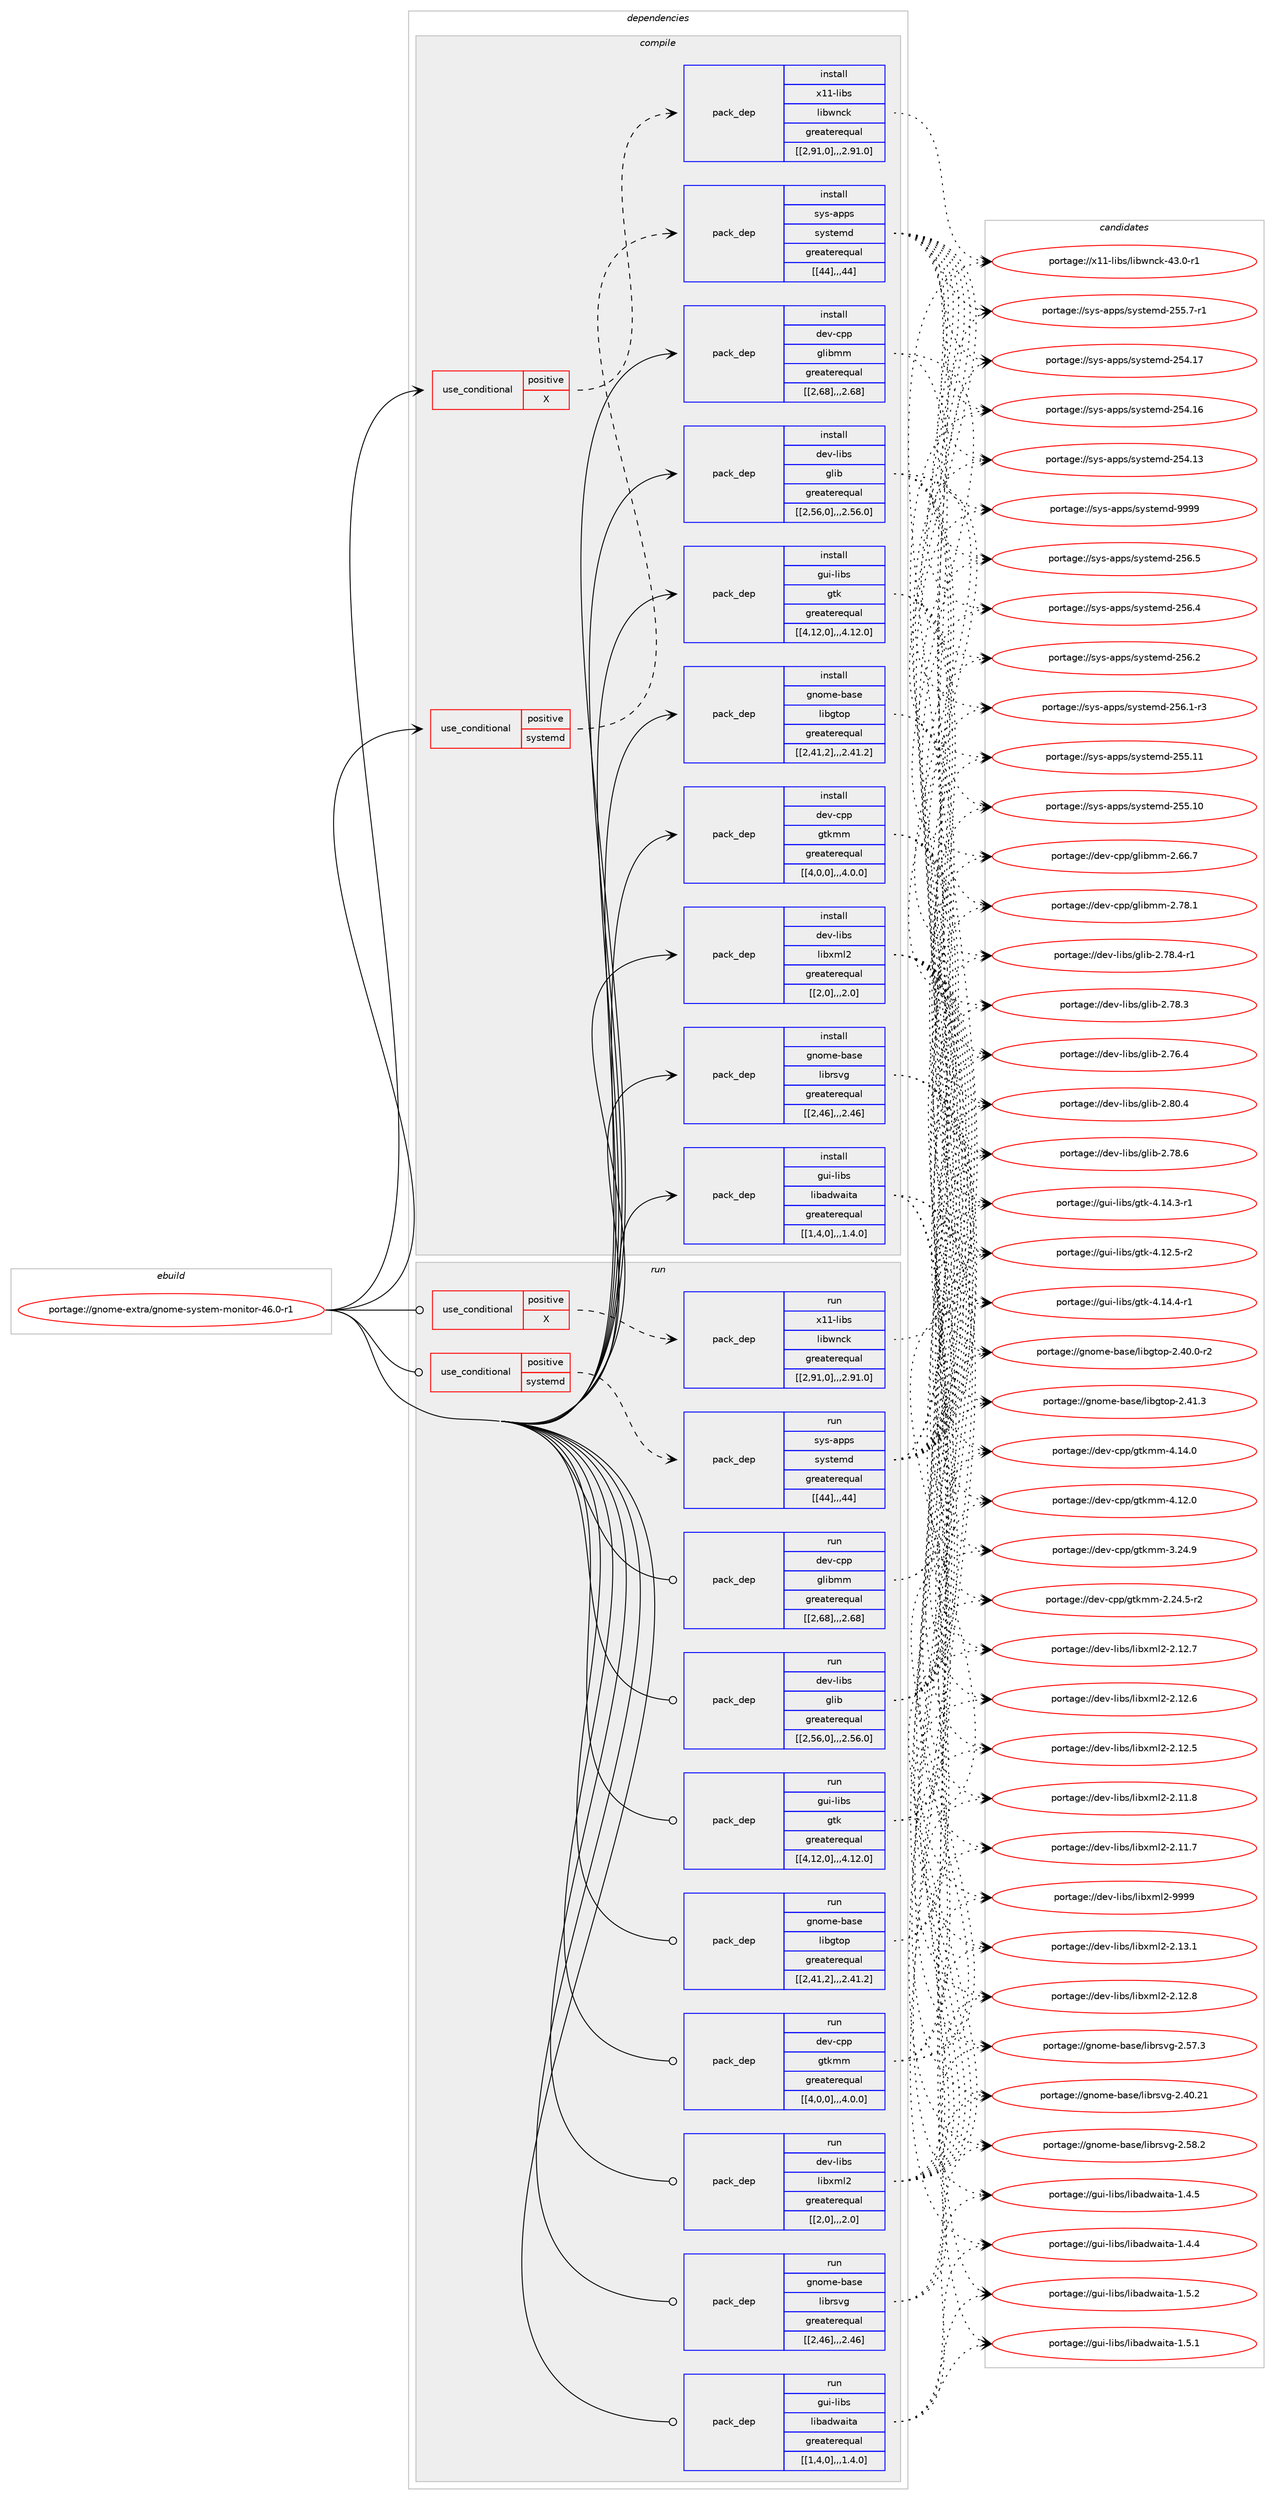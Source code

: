 digraph prolog {

# *************
# Graph options
# *************

newrank=true;
concentrate=true;
compound=true;
graph [rankdir=LR,fontname=Helvetica,fontsize=10,ranksep=1.5];#, ranksep=2.5, nodesep=0.2];
edge  [arrowhead=vee];
node  [fontname=Helvetica,fontsize=10];

# **********
# The ebuild
# **********

subgraph cluster_leftcol {
color=gray;
label=<<i>ebuild</i>>;
id [label="portage://gnome-extra/gnome-system-monitor-46.0-r1", color=red, width=4, href="../gnome-extra/gnome-system-monitor-46.0-r1.svg"];
}

# ****************
# The dependencies
# ****************

subgraph cluster_midcol {
color=gray;
label=<<i>dependencies</i>>;
subgraph cluster_compile {
fillcolor="#eeeeee";
style=filled;
label=<<i>compile</i>>;
subgraph cond67714 {
dependency244703 [label=<<TABLE BORDER="0" CELLBORDER="1" CELLSPACING="0" CELLPADDING="4"><TR><TD ROWSPAN="3" CELLPADDING="10">use_conditional</TD></TR><TR><TD>positive</TD></TR><TR><TD>X</TD></TR></TABLE>>, shape=none, color=red];
subgraph pack175470 {
dependency244704 [label=<<TABLE BORDER="0" CELLBORDER="1" CELLSPACING="0" CELLPADDING="4" WIDTH="220"><TR><TD ROWSPAN="6" CELLPADDING="30">pack_dep</TD></TR><TR><TD WIDTH="110">install</TD></TR><TR><TD>x11-libs</TD></TR><TR><TD>libwnck</TD></TR><TR><TD>greaterequal</TD></TR><TR><TD>[[2,91,0],,,2.91.0]</TD></TR></TABLE>>, shape=none, color=blue];
}
dependency244703:e -> dependency244704:w [weight=20,style="dashed",arrowhead="vee"];
}
id:e -> dependency244703:w [weight=20,style="solid",arrowhead="vee"];
subgraph cond67715 {
dependency244705 [label=<<TABLE BORDER="0" CELLBORDER="1" CELLSPACING="0" CELLPADDING="4"><TR><TD ROWSPAN="3" CELLPADDING="10">use_conditional</TD></TR><TR><TD>positive</TD></TR><TR><TD>systemd</TD></TR></TABLE>>, shape=none, color=red];
subgraph pack175471 {
dependency244706 [label=<<TABLE BORDER="0" CELLBORDER="1" CELLSPACING="0" CELLPADDING="4" WIDTH="220"><TR><TD ROWSPAN="6" CELLPADDING="30">pack_dep</TD></TR><TR><TD WIDTH="110">install</TD></TR><TR><TD>sys-apps</TD></TR><TR><TD>systemd</TD></TR><TR><TD>greaterequal</TD></TR><TR><TD>[[44],,,44]</TD></TR></TABLE>>, shape=none, color=blue];
}
dependency244705:e -> dependency244706:w [weight=20,style="dashed",arrowhead="vee"];
}
id:e -> dependency244705:w [weight=20,style="solid",arrowhead="vee"];
subgraph pack175472 {
dependency244707 [label=<<TABLE BORDER="0" CELLBORDER="1" CELLSPACING="0" CELLPADDING="4" WIDTH="220"><TR><TD ROWSPAN="6" CELLPADDING="30">pack_dep</TD></TR><TR><TD WIDTH="110">install</TD></TR><TR><TD>dev-cpp</TD></TR><TR><TD>glibmm</TD></TR><TR><TD>greaterequal</TD></TR><TR><TD>[[2,68],,,2.68]</TD></TR></TABLE>>, shape=none, color=blue];
}
id:e -> dependency244707:w [weight=20,style="solid",arrowhead="vee"];
subgraph pack175473 {
dependency244708 [label=<<TABLE BORDER="0" CELLBORDER="1" CELLSPACING="0" CELLPADDING="4" WIDTH="220"><TR><TD ROWSPAN="6" CELLPADDING="30">pack_dep</TD></TR><TR><TD WIDTH="110">install</TD></TR><TR><TD>dev-cpp</TD></TR><TR><TD>gtkmm</TD></TR><TR><TD>greaterequal</TD></TR><TR><TD>[[4,0,0],,,4.0.0]</TD></TR></TABLE>>, shape=none, color=blue];
}
id:e -> dependency244708:w [weight=20,style="solid",arrowhead="vee"];
subgraph pack175474 {
dependency244709 [label=<<TABLE BORDER="0" CELLBORDER="1" CELLSPACING="0" CELLPADDING="4" WIDTH="220"><TR><TD ROWSPAN="6" CELLPADDING="30">pack_dep</TD></TR><TR><TD WIDTH="110">install</TD></TR><TR><TD>dev-libs</TD></TR><TR><TD>glib</TD></TR><TR><TD>greaterequal</TD></TR><TR><TD>[[2,56,0],,,2.56.0]</TD></TR></TABLE>>, shape=none, color=blue];
}
id:e -> dependency244709:w [weight=20,style="solid",arrowhead="vee"];
subgraph pack175475 {
dependency244710 [label=<<TABLE BORDER="0" CELLBORDER="1" CELLSPACING="0" CELLPADDING="4" WIDTH="220"><TR><TD ROWSPAN="6" CELLPADDING="30">pack_dep</TD></TR><TR><TD WIDTH="110">install</TD></TR><TR><TD>dev-libs</TD></TR><TR><TD>libxml2</TD></TR><TR><TD>greaterequal</TD></TR><TR><TD>[[2,0],,,2.0]</TD></TR></TABLE>>, shape=none, color=blue];
}
id:e -> dependency244710:w [weight=20,style="solid",arrowhead="vee"];
subgraph pack175476 {
dependency244711 [label=<<TABLE BORDER="0" CELLBORDER="1" CELLSPACING="0" CELLPADDING="4" WIDTH="220"><TR><TD ROWSPAN="6" CELLPADDING="30">pack_dep</TD></TR><TR><TD WIDTH="110">install</TD></TR><TR><TD>gnome-base</TD></TR><TR><TD>libgtop</TD></TR><TR><TD>greaterequal</TD></TR><TR><TD>[[2,41,2],,,2.41.2]</TD></TR></TABLE>>, shape=none, color=blue];
}
id:e -> dependency244711:w [weight=20,style="solid",arrowhead="vee"];
subgraph pack175477 {
dependency244712 [label=<<TABLE BORDER="0" CELLBORDER="1" CELLSPACING="0" CELLPADDING="4" WIDTH="220"><TR><TD ROWSPAN="6" CELLPADDING="30">pack_dep</TD></TR><TR><TD WIDTH="110">install</TD></TR><TR><TD>gnome-base</TD></TR><TR><TD>librsvg</TD></TR><TR><TD>greaterequal</TD></TR><TR><TD>[[2,46],,,2.46]</TD></TR></TABLE>>, shape=none, color=blue];
}
id:e -> dependency244712:w [weight=20,style="solid",arrowhead="vee"];
subgraph pack175478 {
dependency244713 [label=<<TABLE BORDER="0" CELLBORDER="1" CELLSPACING="0" CELLPADDING="4" WIDTH="220"><TR><TD ROWSPAN="6" CELLPADDING="30">pack_dep</TD></TR><TR><TD WIDTH="110">install</TD></TR><TR><TD>gui-libs</TD></TR><TR><TD>gtk</TD></TR><TR><TD>greaterequal</TD></TR><TR><TD>[[4,12,0],,,4.12.0]</TD></TR></TABLE>>, shape=none, color=blue];
}
id:e -> dependency244713:w [weight=20,style="solid",arrowhead="vee"];
subgraph pack175479 {
dependency244714 [label=<<TABLE BORDER="0" CELLBORDER="1" CELLSPACING="0" CELLPADDING="4" WIDTH="220"><TR><TD ROWSPAN="6" CELLPADDING="30">pack_dep</TD></TR><TR><TD WIDTH="110">install</TD></TR><TR><TD>gui-libs</TD></TR><TR><TD>libadwaita</TD></TR><TR><TD>greaterequal</TD></TR><TR><TD>[[1,4,0],,,1.4.0]</TD></TR></TABLE>>, shape=none, color=blue];
}
id:e -> dependency244714:w [weight=20,style="solid",arrowhead="vee"];
}
subgraph cluster_compileandrun {
fillcolor="#eeeeee";
style=filled;
label=<<i>compile and run</i>>;
}
subgraph cluster_run {
fillcolor="#eeeeee";
style=filled;
label=<<i>run</i>>;
subgraph cond67716 {
dependency244715 [label=<<TABLE BORDER="0" CELLBORDER="1" CELLSPACING="0" CELLPADDING="4"><TR><TD ROWSPAN="3" CELLPADDING="10">use_conditional</TD></TR><TR><TD>positive</TD></TR><TR><TD>X</TD></TR></TABLE>>, shape=none, color=red];
subgraph pack175480 {
dependency244716 [label=<<TABLE BORDER="0" CELLBORDER="1" CELLSPACING="0" CELLPADDING="4" WIDTH="220"><TR><TD ROWSPAN="6" CELLPADDING="30">pack_dep</TD></TR><TR><TD WIDTH="110">run</TD></TR><TR><TD>x11-libs</TD></TR><TR><TD>libwnck</TD></TR><TR><TD>greaterequal</TD></TR><TR><TD>[[2,91,0],,,2.91.0]</TD></TR></TABLE>>, shape=none, color=blue];
}
dependency244715:e -> dependency244716:w [weight=20,style="dashed",arrowhead="vee"];
}
id:e -> dependency244715:w [weight=20,style="solid",arrowhead="odot"];
subgraph cond67717 {
dependency244717 [label=<<TABLE BORDER="0" CELLBORDER="1" CELLSPACING="0" CELLPADDING="4"><TR><TD ROWSPAN="3" CELLPADDING="10">use_conditional</TD></TR><TR><TD>positive</TD></TR><TR><TD>systemd</TD></TR></TABLE>>, shape=none, color=red];
subgraph pack175481 {
dependency244718 [label=<<TABLE BORDER="0" CELLBORDER="1" CELLSPACING="0" CELLPADDING="4" WIDTH="220"><TR><TD ROWSPAN="6" CELLPADDING="30">pack_dep</TD></TR><TR><TD WIDTH="110">run</TD></TR><TR><TD>sys-apps</TD></TR><TR><TD>systemd</TD></TR><TR><TD>greaterequal</TD></TR><TR><TD>[[44],,,44]</TD></TR></TABLE>>, shape=none, color=blue];
}
dependency244717:e -> dependency244718:w [weight=20,style="dashed",arrowhead="vee"];
}
id:e -> dependency244717:w [weight=20,style="solid",arrowhead="odot"];
subgraph pack175482 {
dependency244719 [label=<<TABLE BORDER="0" CELLBORDER="1" CELLSPACING="0" CELLPADDING="4" WIDTH="220"><TR><TD ROWSPAN="6" CELLPADDING="30">pack_dep</TD></TR><TR><TD WIDTH="110">run</TD></TR><TR><TD>dev-cpp</TD></TR><TR><TD>glibmm</TD></TR><TR><TD>greaterequal</TD></TR><TR><TD>[[2,68],,,2.68]</TD></TR></TABLE>>, shape=none, color=blue];
}
id:e -> dependency244719:w [weight=20,style="solid",arrowhead="odot"];
subgraph pack175483 {
dependency244720 [label=<<TABLE BORDER="0" CELLBORDER="1" CELLSPACING="0" CELLPADDING="4" WIDTH="220"><TR><TD ROWSPAN="6" CELLPADDING="30">pack_dep</TD></TR><TR><TD WIDTH="110">run</TD></TR><TR><TD>dev-cpp</TD></TR><TR><TD>gtkmm</TD></TR><TR><TD>greaterequal</TD></TR><TR><TD>[[4,0,0],,,4.0.0]</TD></TR></TABLE>>, shape=none, color=blue];
}
id:e -> dependency244720:w [weight=20,style="solid",arrowhead="odot"];
subgraph pack175484 {
dependency244721 [label=<<TABLE BORDER="0" CELLBORDER="1" CELLSPACING="0" CELLPADDING="4" WIDTH="220"><TR><TD ROWSPAN="6" CELLPADDING="30">pack_dep</TD></TR><TR><TD WIDTH="110">run</TD></TR><TR><TD>dev-libs</TD></TR><TR><TD>glib</TD></TR><TR><TD>greaterequal</TD></TR><TR><TD>[[2,56,0],,,2.56.0]</TD></TR></TABLE>>, shape=none, color=blue];
}
id:e -> dependency244721:w [weight=20,style="solid",arrowhead="odot"];
subgraph pack175485 {
dependency244722 [label=<<TABLE BORDER="0" CELLBORDER="1" CELLSPACING="0" CELLPADDING="4" WIDTH="220"><TR><TD ROWSPAN="6" CELLPADDING="30">pack_dep</TD></TR><TR><TD WIDTH="110">run</TD></TR><TR><TD>dev-libs</TD></TR><TR><TD>libxml2</TD></TR><TR><TD>greaterequal</TD></TR><TR><TD>[[2,0],,,2.0]</TD></TR></TABLE>>, shape=none, color=blue];
}
id:e -> dependency244722:w [weight=20,style="solid",arrowhead="odot"];
subgraph pack175486 {
dependency244723 [label=<<TABLE BORDER="0" CELLBORDER="1" CELLSPACING="0" CELLPADDING="4" WIDTH="220"><TR><TD ROWSPAN="6" CELLPADDING="30">pack_dep</TD></TR><TR><TD WIDTH="110">run</TD></TR><TR><TD>gnome-base</TD></TR><TR><TD>libgtop</TD></TR><TR><TD>greaterequal</TD></TR><TR><TD>[[2,41,2],,,2.41.2]</TD></TR></TABLE>>, shape=none, color=blue];
}
id:e -> dependency244723:w [weight=20,style="solid",arrowhead="odot"];
subgraph pack175487 {
dependency244724 [label=<<TABLE BORDER="0" CELLBORDER="1" CELLSPACING="0" CELLPADDING="4" WIDTH="220"><TR><TD ROWSPAN="6" CELLPADDING="30">pack_dep</TD></TR><TR><TD WIDTH="110">run</TD></TR><TR><TD>gnome-base</TD></TR><TR><TD>librsvg</TD></TR><TR><TD>greaterequal</TD></TR><TR><TD>[[2,46],,,2.46]</TD></TR></TABLE>>, shape=none, color=blue];
}
id:e -> dependency244724:w [weight=20,style="solid",arrowhead="odot"];
subgraph pack175488 {
dependency244725 [label=<<TABLE BORDER="0" CELLBORDER="1" CELLSPACING="0" CELLPADDING="4" WIDTH="220"><TR><TD ROWSPAN="6" CELLPADDING="30">pack_dep</TD></TR><TR><TD WIDTH="110">run</TD></TR><TR><TD>gui-libs</TD></TR><TR><TD>gtk</TD></TR><TR><TD>greaterequal</TD></TR><TR><TD>[[4,12,0],,,4.12.0]</TD></TR></TABLE>>, shape=none, color=blue];
}
id:e -> dependency244725:w [weight=20,style="solid",arrowhead="odot"];
subgraph pack175489 {
dependency244726 [label=<<TABLE BORDER="0" CELLBORDER="1" CELLSPACING="0" CELLPADDING="4" WIDTH="220"><TR><TD ROWSPAN="6" CELLPADDING="30">pack_dep</TD></TR><TR><TD WIDTH="110">run</TD></TR><TR><TD>gui-libs</TD></TR><TR><TD>libadwaita</TD></TR><TR><TD>greaterequal</TD></TR><TR><TD>[[1,4,0],,,1.4.0]</TD></TR></TABLE>>, shape=none, color=blue];
}
id:e -> dependency244726:w [weight=20,style="solid",arrowhead="odot"];
}
}

# **************
# The candidates
# **************

subgraph cluster_choices {
rank=same;
color=gray;
label=<<i>candidates</i>>;

subgraph choice175470 {
color=black;
nodesep=1;
choice1204949451081059811547108105981191109910745525146484511449 [label="portage://x11-libs/libwnck-43.0-r1", color=red, width=4,href="../x11-libs/libwnck-43.0-r1.svg"];
dependency244704:e -> choice1204949451081059811547108105981191109910745525146484511449:w [style=dotted,weight="100"];
}
subgraph choice175471 {
color=black;
nodesep=1;
choice1151211154597112112115471151211151161011091004557575757 [label="portage://sys-apps/systemd-9999", color=red, width=4,href="../sys-apps/systemd-9999.svg"];
choice115121115459711211211547115121115116101109100455053544653 [label="portage://sys-apps/systemd-256.5", color=red, width=4,href="../sys-apps/systemd-256.5.svg"];
choice115121115459711211211547115121115116101109100455053544652 [label="portage://sys-apps/systemd-256.4", color=red, width=4,href="../sys-apps/systemd-256.4.svg"];
choice115121115459711211211547115121115116101109100455053544650 [label="portage://sys-apps/systemd-256.2", color=red, width=4,href="../sys-apps/systemd-256.2.svg"];
choice1151211154597112112115471151211151161011091004550535446494511451 [label="portage://sys-apps/systemd-256.1-r3", color=red, width=4,href="../sys-apps/systemd-256.1-r3.svg"];
choice11512111545971121121154711512111511610110910045505353464949 [label="portage://sys-apps/systemd-255.11", color=red, width=4,href="../sys-apps/systemd-255.11.svg"];
choice11512111545971121121154711512111511610110910045505353464948 [label="portage://sys-apps/systemd-255.10", color=red, width=4,href="../sys-apps/systemd-255.10.svg"];
choice1151211154597112112115471151211151161011091004550535346554511449 [label="portage://sys-apps/systemd-255.7-r1", color=red, width=4,href="../sys-apps/systemd-255.7-r1.svg"];
choice11512111545971121121154711512111511610110910045505352464955 [label="portage://sys-apps/systemd-254.17", color=red, width=4,href="../sys-apps/systemd-254.17.svg"];
choice11512111545971121121154711512111511610110910045505352464954 [label="portage://sys-apps/systemd-254.16", color=red, width=4,href="../sys-apps/systemd-254.16.svg"];
choice11512111545971121121154711512111511610110910045505352464951 [label="portage://sys-apps/systemd-254.13", color=red, width=4,href="../sys-apps/systemd-254.13.svg"];
dependency244706:e -> choice1151211154597112112115471151211151161011091004557575757:w [style=dotted,weight="100"];
dependency244706:e -> choice115121115459711211211547115121115116101109100455053544653:w [style=dotted,weight="100"];
dependency244706:e -> choice115121115459711211211547115121115116101109100455053544652:w [style=dotted,weight="100"];
dependency244706:e -> choice115121115459711211211547115121115116101109100455053544650:w [style=dotted,weight="100"];
dependency244706:e -> choice1151211154597112112115471151211151161011091004550535446494511451:w [style=dotted,weight="100"];
dependency244706:e -> choice11512111545971121121154711512111511610110910045505353464949:w [style=dotted,weight="100"];
dependency244706:e -> choice11512111545971121121154711512111511610110910045505353464948:w [style=dotted,weight="100"];
dependency244706:e -> choice1151211154597112112115471151211151161011091004550535346554511449:w [style=dotted,weight="100"];
dependency244706:e -> choice11512111545971121121154711512111511610110910045505352464955:w [style=dotted,weight="100"];
dependency244706:e -> choice11512111545971121121154711512111511610110910045505352464954:w [style=dotted,weight="100"];
dependency244706:e -> choice11512111545971121121154711512111511610110910045505352464951:w [style=dotted,weight="100"];
}
subgraph choice175472 {
color=black;
nodesep=1;
choice1001011184599112112471031081059810910945504655564649 [label="portage://dev-cpp/glibmm-2.78.1", color=red, width=4,href="../dev-cpp/glibmm-2.78.1.svg"];
choice1001011184599112112471031081059810910945504654544655 [label="portage://dev-cpp/glibmm-2.66.7", color=red, width=4,href="../dev-cpp/glibmm-2.66.7.svg"];
dependency244707:e -> choice1001011184599112112471031081059810910945504655564649:w [style=dotted,weight="100"];
dependency244707:e -> choice1001011184599112112471031081059810910945504654544655:w [style=dotted,weight="100"];
}
subgraph choice175473 {
color=black;
nodesep=1;
choice10010111845991121124710311610710910945524649524648 [label="portage://dev-cpp/gtkmm-4.14.0", color=red, width=4,href="../dev-cpp/gtkmm-4.14.0.svg"];
choice10010111845991121124710311610710910945524649504648 [label="portage://dev-cpp/gtkmm-4.12.0", color=red, width=4,href="../dev-cpp/gtkmm-4.12.0.svg"];
choice10010111845991121124710311610710910945514650524657 [label="portage://dev-cpp/gtkmm-3.24.9", color=red, width=4,href="../dev-cpp/gtkmm-3.24.9.svg"];
choice100101118459911211247103116107109109455046505246534511450 [label="portage://dev-cpp/gtkmm-2.24.5-r2", color=red, width=4,href="../dev-cpp/gtkmm-2.24.5-r2.svg"];
dependency244708:e -> choice10010111845991121124710311610710910945524649524648:w [style=dotted,weight="100"];
dependency244708:e -> choice10010111845991121124710311610710910945524649504648:w [style=dotted,weight="100"];
dependency244708:e -> choice10010111845991121124710311610710910945514650524657:w [style=dotted,weight="100"];
dependency244708:e -> choice100101118459911211247103116107109109455046505246534511450:w [style=dotted,weight="100"];
}
subgraph choice175474 {
color=black;
nodesep=1;
choice1001011184510810598115471031081059845504656484652 [label="portage://dev-libs/glib-2.80.4", color=red, width=4,href="../dev-libs/glib-2.80.4.svg"];
choice1001011184510810598115471031081059845504655564654 [label="portage://dev-libs/glib-2.78.6", color=red, width=4,href="../dev-libs/glib-2.78.6.svg"];
choice10010111845108105981154710310810598455046555646524511449 [label="portage://dev-libs/glib-2.78.4-r1", color=red, width=4,href="../dev-libs/glib-2.78.4-r1.svg"];
choice1001011184510810598115471031081059845504655564651 [label="portage://dev-libs/glib-2.78.3", color=red, width=4,href="../dev-libs/glib-2.78.3.svg"];
choice1001011184510810598115471031081059845504655544652 [label="portage://dev-libs/glib-2.76.4", color=red, width=4,href="../dev-libs/glib-2.76.4.svg"];
dependency244709:e -> choice1001011184510810598115471031081059845504656484652:w [style=dotted,weight="100"];
dependency244709:e -> choice1001011184510810598115471031081059845504655564654:w [style=dotted,weight="100"];
dependency244709:e -> choice10010111845108105981154710310810598455046555646524511449:w [style=dotted,weight="100"];
dependency244709:e -> choice1001011184510810598115471031081059845504655564651:w [style=dotted,weight="100"];
dependency244709:e -> choice1001011184510810598115471031081059845504655544652:w [style=dotted,weight="100"];
}
subgraph choice175475 {
color=black;
nodesep=1;
choice10010111845108105981154710810598120109108504557575757 [label="portage://dev-libs/libxml2-9999", color=red, width=4,href="../dev-libs/libxml2-9999.svg"];
choice100101118451081059811547108105981201091085045504649514649 [label="portage://dev-libs/libxml2-2.13.1", color=red, width=4,href="../dev-libs/libxml2-2.13.1.svg"];
choice100101118451081059811547108105981201091085045504649504656 [label="portage://dev-libs/libxml2-2.12.8", color=red, width=4,href="../dev-libs/libxml2-2.12.8.svg"];
choice100101118451081059811547108105981201091085045504649504655 [label="portage://dev-libs/libxml2-2.12.7", color=red, width=4,href="../dev-libs/libxml2-2.12.7.svg"];
choice100101118451081059811547108105981201091085045504649504654 [label="portage://dev-libs/libxml2-2.12.6", color=red, width=4,href="../dev-libs/libxml2-2.12.6.svg"];
choice100101118451081059811547108105981201091085045504649504653 [label="portage://dev-libs/libxml2-2.12.5", color=red, width=4,href="../dev-libs/libxml2-2.12.5.svg"];
choice100101118451081059811547108105981201091085045504649494656 [label="portage://dev-libs/libxml2-2.11.8", color=red, width=4,href="../dev-libs/libxml2-2.11.8.svg"];
choice100101118451081059811547108105981201091085045504649494655 [label="portage://dev-libs/libxml2-2.11.7", color=red, width=4,href="../dev-libs/libxml2-2.11.7.svg"];
dependency244710:e -> choice10010111845108105981154710810598120109108504557575757:w [style=dotted,weight="100"];
dependency244710:e -> choice100101118451081059811547108105981201091085045504649514649:w [style=dotted,weight="100"];
dependency244710:e -> choice100101118451081059811547108105981201091085045504649504656:w [style=dotted,weight="100"];
dependency244710:e -> choice100101118451081059811547108105981201091085045504649504655:w [style=dotted,weight="100"];
dependency244710:e -> choice100101118451081059811547108105981201091085045504649504654:w [style=dotted,weight="100"];
dependency244710:e -> choice100101118451081059811547108105981201091085045504649504653:w [style=dotted,weight="100"];
dependency244710:e -> choice100101118451081059811547108105981201091085045504649494656:w [style=dotted,weight="100"];
dependency244710:e -> choice100101118451081059811547108105981201091085045504649494655:w [style=dotted,weight="100"];
}
subgraph choice175476 {
color=black;
nodesep=1;
choice103110111109101459897115101471081059810311611111245504652494651 [label="portage://gnome-base/libgtop-2.41.3", color=red, width=4,href="../gnome-base/libgtop-2.41.3.svg"];
choice1031101111091014598971151014710810598103116111112455046524846484511450 [label="portage://gnome-base/libgtop-2.40.0-r2", color=red, width=4,href="../gnome-base/libgtop-2.40.0-r2.svg"];
dependency244711:e -> choice103110111109101459897115101471081059810311611111245504652494651:w [style=dotted,weight="100"];
dependency244711:e -> choice1031101111091014598971151014710810598103116111112455046524846484511450:w [style=dotted,weight="100"];
}
subgraph choice175477 {
color=black;
nodesep=1;
choice103110111109101459897115101471081059811411511810345504653564650 [label="portage://gnome-base/librsvg-2.58.2", color=red, width=4,href="../gnome-base/librsvg-2.58.2.svg"];
choice103110111109101459897115101471081059811411511810345504653554651 [label="portage://gnome-base/librsvg-2.57.3", color=red, width=4,href="../gnome-base/librsvg-2.57.3.svg"];
choice10311011110910145989711510147108105981141151181034550465248465049 [label="portage://gnome-base/librsvg-2.40.21", color=red, width=4,href="../gnome-base/librsvg-2.40.21.svg"];
dependency244712:e -> choice103110111109101459897115101471081059811411511810345504653564650:w [style=dotted,weight="100"];
dependency244712:e -> choice103110111109101459897115101471081059811411511810345504653554651:w [style=dotted,weight="100"];
dependency244712:e -> choice10311011110910145989711510147108105981141151181034550465248465049:w [style=dotted,weight="100"];
}
subgraph choice175478 {
color=black;
nodesep=1;
choice103117105451081059811547103116107455246495246524511449 [label="portage://gui-libs/gtk-4.14.4-r1", color=red, width=4,href="../gui-libs/gtk-4.14.4-r1.svg"];
choice103117105451081059811547103116107455246495246514511449 [label="portage://gui-libs/gtk-4.14.3-r1", color=red, width=4,href="../gui-libs/gtk-4.14.3-r1.svg"];
choice103117105451081059811547103116107455246495046534511450 [label="portage://gui-libs/gtk-4.12.5-r2", color=red, width=4,href="../gui-libs/gtk-4.12.5-r2.svg"];
dependency244713:e -> choice103117105451081059811547103116107455246495246524511449:w [style=dotted,weight="100"];
dependency244713:e -> choice103117105451081059811547103116107455246495246514511449:w [style=dotted,weight="100"];
dependency244713:e -> choice103117105451081059811547103116107455246495046534511450:w [style=dotted,weight="100"];
}
subgraph choice175479 {
color=black;
nodesep=1;
choice10311710545108105981154710810598971001199710511697454946534650 [label="portage://gui-libs/libadwaita-1.5.2", color=red, width=4,href="../gui-libs/libadwaita-1.5.2.svg"];
choice10311710545108105981154710810598971001199710511697454946534649 [label="portage://gui-libs/libadwaita-1.5.1", color=red, width=4,href="../gui-libs/libadwaita-1.5.1.svg"];
choice10311710545108105981154710810598971001199710511697454946524653 [label="portage://gui-libs/libadwaita-1.4.5", color=red, width=4,href="../gui-libs/libadwaita-1.4.5.svg"];
choice10311710545108105981154710810598971001199710511697454946524652 [label="portage://gui-libs/libadwaita-1.4.4", color=red, width=4,href="../gui-libs/libadwaita-1.4.4.svg"];
dependency244714:e -> choice10311710545108105981154710810598971001199710511697454946534650:w [style=dotted,weight="100"];
dependency244714:e -> choice10311710545108105981154710810598971001199710511697454946534649:w [style=dotted,weight="100"];
dependency244714:e -> choice10311710545108105981154710810598971001199710511697454946524653:w [style=dotted,weight="100"];
dependency244714:e -> choice10311710545108105981154710810598971001199710511697454946524652:w [style=dotted,weight="100"];
}
subgraph choice175480 {
color=black;
nodesep=1;
choice1204949451081059811547108105981191109910745525146484511449 [label="portage://x11-libs/libwnck-43.0-r1", color=red, width=4,href="../x11-libs/libwnck-43.0-r1.svg"];
dependency244716:e -> choice1204949451081059811547108105981191109910745525146484511449:w [style=dotted,weight="100"];
}
subgraph choice175481 {
color=black;
nodesep=1;
choice1151211154597112112115471151211151161011091004557575757 [label="portage://sys-apps/systemd-9999", color=red, width=4,href="../sys-apps/systemd-9999.svg"];
choice115121115459711211211547115121115116101109100455053544653 [label="portage://sys-apps/systemd-256.5", color=red, width=4,href="../sys-apps/systemd-256.5.svg"];
choice115121115459711211211547115121115116101109100455053544652 [label="portage://sys-apps/systemd-256.4", color=red, width=4,href="../sys-apps/systemd-256.4.svg"];
choice115121115459711211211547115121115116101109100455053544650 [label="portage://sys-apps/systemd-256.2", color=red, width=4,href="../sys-apps/systemd-256.2.svg"];
choice1151211154597112112115471151211151161011091004550535446494511451 [label="portage://sys-apps/systemd-256.1-r3", color=red, width=4,href="../sys-apps/systemd-256.1-r3.svg"];
choice11512111545971121121154711512111511610110910045505353464949 [label="portage://sys-apps/systemd-255.11", color=red, width=4,href="../sys-apps/systemd-255.11.svg"];
choice11512111545971121121154711512111511610110910045505353464948 [label="portage://sys-apps/systemd-255.10", color=red, width=4,href="../sys-apps/systemd-255.10.svg"];
choice1151211154597112112115471151211151161011091004550535346554511449 [label="portage://sys-apps/systemd-255.7-r1", color=red, width=4,href="../sys-apps/systemd-255.7-r1.svg"];
choice11512111545971121121154711512111511610110910045505352464955 [label="portage://sys-apps/systemd-254.17", color=red, width=4,href="../sys-apps/systemd-254.17.svg"];
choice11512111545971121121154711512111511610110910045505352464954 [label="portage://sys-apps/systemd-254.16", color=red, width=4,href="../sys-apps/systemd-254.16.svg"];
choice11512111545971121121154711512111511610110910045505352464951 [label="portage://sys-apps/systemd-254.13", color=red, width=4,href="../sys-apps/systemd-254.13.svg"];
dependency244718:e -> choice1151211154597112112115471151211151161011091004557575757:w [style=dotted,weight="100"];
dependency244718:e -> choice115121115459711211211547115121115116101109100455053544653:w [style=dotted,weight="100"];
dependency244718:e -> choice115121115459711211211547115121115116101109100455053544652:w [style=dotted,weight="100"];
dependency244718:e -> choice115121115459711211211547115121115116101109100455053544650:w [style=dotted,weight="100"];
dependency244718:e -> choice1151211154597112112115471151211151161011091004550535446494511451:w [style=dotted,weight="100"];
dependency244718:e -> choice11512111545971121121154711512111511610110910045505353464949:w [style=dotted,weight="100"];
dependency244718:e -> choice11512111545971121121154711512111511610110910045505353464948:w [style=dotted,weight="100"];
dependency244718:e -> choice1151211154597112112115471151211151161011091004550535346554511449:w [style=dotted,weight="100"];
dependency244718:e -> choice11512111545971121121154711512111511610110910045505352464955:w [style=dotted,weight="100"];
dependency244718:e -> choice11512111545971121121154711512111511610110910045505352464954:w [style=dotted,weight="100"];
dependency244718:e -> choice11512111545971121121154711512111511610110910045505352464951:w [style=dotted,weight="100"];
}
subgraph choice175482 {
color=black;
nodesep=1;
choice1001011184599112112471031081059810910945504655564649 [label="portage://dev-cpp/glibmm-2.78.1", color=red, width=4,href="../dev-cpp/glibmm-2.78.1.svg"];
choice1001011184599112112471031081059810910945504654544655 [label="portage://dev-cpp/glibmm-2.66.7", color=red, width=4,href="../dev-cpp/glibmm-2.66.7.svg"];
dependency244719:e -> choice1001011184599112112471031081059810910945504655564649:w [style=dotted,weight="100"];
dependency244719:e -> choice1001011184599112112471031081059810910945504654544655:w [style=dotted,weight="100"];
}
subgraph choice175483 {
color=black;
nodesep=1;
choice10010111845991121124710311610710910945524649524648 [label="portage://dev-cpp/gtkmm-4.14.0", color=red, width=4,href="../dev-cpp/gtkmm-4.14.0.svg"];
choice10010111845991121124710311610710910945524649504648 [label="portage://dev-cpp/gtkmm-4.12.0", color=red, width=4,href="../dev-cpp/gtkmm-4.12.0.svg"];
choice10010111845991121124710311610710910945514650524657 [label="portage://dev-cpp/gtkmm-3.24.9", color=red, width=4,href="../dev-cpp/gtkmm-3.24.9.svg"];
choice100101118459911211247103116107109109455046505246534511450 [label="portage://dev-cpp/gtkmm-2.24.5-r2", color=red, width=4,href="../dev-cpp/gtkmm-2.24.5-r2.svg"];
dependency244720:e -> choice10010111845991121124710311610710910945524649524648:w [style=dotted,weight="100"];
dependency244720:e -> choice10010111845991121124710311610710910945524649504648:w [style=dotted,weight="100"];
dependency244720:e -> choice10010111845991121124710311610710910945514650524657:w [style=dotted,weight="100"];
dependency244720:e -> choice100101118459911211247103116107109109455046505246534511450:w [style=dotted,weight="100"];
}
subgraph choice175484 {
color=black;
nodesep=1;
choice1001011184510810598115471031081059845504656484652 [label="portage://dev-libs/glib-2.80.4", color=red, width=4,href="../dev-libs/glib-2.80.4.svg"];
choice1001011184510810598115471031081059845504655564654 [label="portage://dev-libs/glib-2.78.6", color=red, width=4,href="../dev-libs/glib-2.78.6.svg"];
choice10010111845108105981154710310810598455046555646524511449 [label="portage://dev-libs/glib-2.78.4-r1", color=red, width=4,href="../dev-libs/glib-2.78.4-r1.svg"];
choice1001011184510810598115471031081059845504655564651 [label="portage://dev-libs/glib-2.78.3", color=red, width=4,href="../dev-libs/glib-2.78.3.svg"];
choice1001011184510810598115471031081059845504655544652 [label="portage://dev-libs/glib-2.76.4", color=red, width=4,href="../dev-libs/glib-2.76.4.svg"];
dependency244721:e -> choice1001011184510810598115471031081059845504656484652:w [style=dotted,weight="100"];
dependency244721:e -> choice1001011184510810598115471031081059845504655564654:w [style=dotted,weight="100"];
dependency244721:e -> choice10010111845108105981154710310810598455046555646524511449:w [style=dotted,weight="100"];
dependency244721:e -> choice1001011184510810598115471031081059845504655564651:w [style=dotted,weight="100"];
dependency244721:e -> choice1001011184510810598115471031081059845504655544652:w [style=dotted,weight="100"];
}
subgraph choice175485 {
color=black;
nodesep=1;
choice10010111845108105981154710810598120109108504557575757 [label="portage://dev-libs/libxml2-9999", color=red, width=4,href="../dev-libs/libxml2-9999.svg"];
choice100101118451081059811547108105981201091085045504649514649 [label="portage://dev-libs/libxml2-2.13.1", color=red, width=4,href="../dev-libs/libxml2-2.13.1.svg"];
choice100101118451081059811547108105981201091085045504649504656 [label="portage://dev-libs/libxml2-2.12.8", color=red, width=4,href="../dev-libs/libxml2-2.12.8.svg"];
choice100101118451081059811547108105981201091085045504649504655 [label="portage://dev-libs/libxml2-2.12.7", color=red, width=4,href="../dev-libs/libxml2-2.12.7.svg"];
choice100101118451081059811547108105981201091085045504649504654 [label="portage://dev-libs/libxml2-2.12.6", color=red, width=4,href="../dev-libs/libxml2-2.12.6.svg"];
choice100101118451081059811547108105981201091085045504649504653 [label="portage://dev-libs/libxml2-2.12.5", color=red, width=4,href="../dev-libs/libxml2-2.12.5.svg"];
choice100101118451081059811547108105981201091085045504649494656 [label="portage://dev-libs/libxml2-2.11.8", color=red, width=4,href="../dev-libs/libxml2-2.11.8.svg"];
choice100101118451081059811547108105981201091085045504649494655 [label="portage://dev-libs/libxml2-2.11.7", color=red, width=4,href="../dev-libs/libxml2-2.11.7.svg"];
dependency244722:e -> choice10010111845108105981154710810598120109108504557575757:w [style=dotted,weight="100"];
dependency244722:e -> choice100101118451081059811547108105981201091085045504649514649:w [style=dotted,weight="100"];
dependency244722:e -> choice100101118451081059811547108105981201091085045504649504656:w [style=dotted,weight="100"];
dependency244722:e -> choice100101118451081059811547108105981201091085045504649504655:w [style=dotted,weight="100"];
dependency244722:e -> choice100101118451081059811547108105981201091085045504649504654:w [style=dotted,weight="100"];
dependency244722:e -> choice100101118451081059811547108105981201091085045504649504653:w [style=dotted,weight="100"];
dependency244722:e -> choice100101118451081059811547108105981201091085045504649494656:w [style=dotted,weight="100"];
dependency244722:e -> choice100101118451081059811547108105981201091085045504649494655:w [style=dotted,weight="100"];
}
subgraph choice175486 {
color=black;
nodesep=1;
choice103110111109101459897115101471081059810311611111245504652494651 [label="portage://gnome-base/libgtop-2.41.3", color=red, width=4,href="../gnome-base/libgtop-2.41.3.svg"];
choice1031101111091014598971151014710810598103116111112455046524846484511450 [label="portage://gnome-base/libgtop-2.40.0-r2", color=red, width=4,href="../gnome-base/libgtop-2.40.0-r2.svg"];
dependency244723:e -> choice103110111109101459897115101471081059810311611111245504652494651:w [style=dotted,weight="100"];
dependency244723:e -> choice1031101111091014598971151014710810598103116111112455046524846484511450:w [style=dotted,weight="100"];
}
subgraph choice175487 {
color=black;
nodesep=1;
choice103110111109101459897115101471081059811411511810345504653564650 [label="portage://gnome-base/librsvg-2.58.2", color=red, width=4,href="../gnome-base/librsvg-2.58.2.svg"];
choice103110111109101459897115101471081059811411511810345504653554651 [label="portage://gnome-base/librsvg-2.57.3", color=red, width=4,href="../gnome-base/librsvg-2.57.3.svg"];
choice10311011110910145989711510147108105981141151181034550465248465049 [label="portage://gnome-base/librsvg-2.40.21", color=red, width=4,href="../gnome-base/librsvg-2.40.21.svg"];
dependency244724:e -> choice103110111109101459897115101471081059811411511810345504653564650:w [style=dotted,weight="100"];
dependency244724:e -> choice103110111109101459897115101471081059811411511810345504653554651:w [style=dotted,weight="100"];
dependency244724:e -> choice10311011110910145989711510147108105981141151181034550465248465049:w [style=dotted,weight="100"];
}
subgraph choice175488 {
color=black;
nodesep=1;
choice103117105451081059811547103116107455246495246524511449 [label="portage://gui-libs/gtk-4.14.4-r1", color=red, width=4,href="../gui-libs/gtk-4.14.4-r1.svg"];
choice103117105451081059811547103116107455246495246514511449 [label="portage://gui-libs/gtk-4.14.3-r1", color=red, width=4,href="../gui-libs/gtk-4.14.3-r1.svg"];
choice103117105451081059811547103116107455246495046534511450 [label="portage://gui-libs/gtk-4.12.5-r2", color=red, width=4,href="../gui-libs/gtk-4.12.5-r2.svg"];
dependency244725:e -> choice103117105451081059811547103116107455246495246524511449:w [style=dotted,weight="100"];
dependency244725:e -> choice103117105451081059811547103116107455246495246514511449:w [style=dotted,weight="100"];
dependency244725:e -> choice103117105451081059811547103116107455246495046534511450:w [style=dotted,weight="100"];
}
subgraph choice175489 {
color=black;
nodesep=1;
choice10311710545108105981154710810598971001199710511697454946534650 [label="portage://gui-libs/libadwaita-1.5.2", color=red, width=4,href="../gui-libs/libadwaita-1.5.2.svg"];
choice10311710545108105981154710810598971001199710511697454946534649 [label="portage://gui-libs/libadwaita-1.5.1", color=red, width=4,href="../gui-libs/libadwaita-1.5.1.svg"];
choice10311710545108105981154710810598971001199710511697454946524653 [label="portage://gui-libs/libadwaita-1.4.5", color=red, width=4,href="../gui-libs/libadwaita-1.4.5.svg"];
choice10311710545108105981154710810598971001199710511697454946524652 [label="portage://gui-libs/libadwaita-1.4.4", color=red, width=4,href="../gui-libs/libadwaita-1.4.4.svg"];
dependency244726:e -> choice10311710545108105981154710810598971001199710511697454946534650:w [style=dotted,weight="100"];
dependency244726:e -> choice10311710545108105981154710810598971001199710511697454946534649:w [style=dotted,weight="100"];
dependency244726:e -> choice10311710545108105981154710810598971001199710511697454946524653:w [style=dotted,weight="100"];
dependency244726:e -> choice10311710545108105981154710810598971001199710511697454946524652:w [style=dotted,weight="100"];
}
}

}
